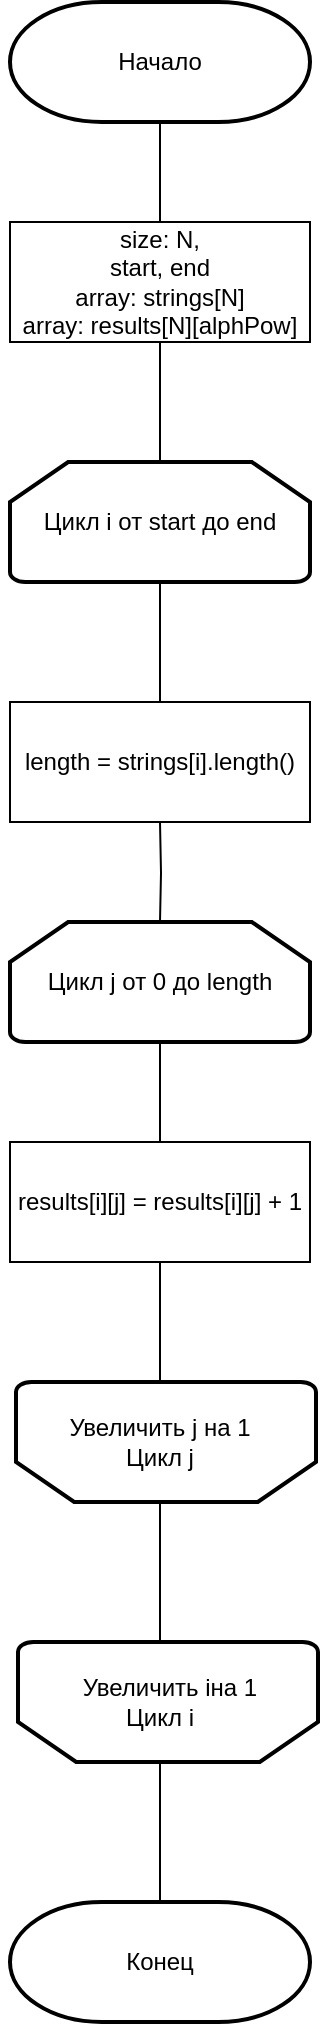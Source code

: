 <mxfile version="13.7.3" type="device"><diagram id="Gs6WpuJ_qCnsUZcdfy9i" name="Страница 1"><mxGraphModel dx="535" dy="361" grid="1" gridSize="10" guides="1" tooltips="1" connect="1" arrows="1" fold="1" page="1" pageScale="1" pageWidth="827" pageHeight="1169" math="0" shadow="0"><root><mxCell id="0"/><mxCell id="1" parent="0"/><mxCell id="wNOeWSXtbl5t1SCrF0nw-2" value="Начало" style="strokeWidth=2;html=1;shape=mxgraph.flowchart.terminator;whiteSpace=wrap;" vertex="1" parent="1"><mxGeometry x="330" y="260" width="150" height="60" as="geometry"/></mxCell><mxCell id="wNOeWSXtbl5t1SCrF0nw-3" value="Цикл i от start до end" style="strokeWidth=2;html=1;shape=mxgraph.flowchart.loop_limit;whiteSpace=wrap;labelBackgroundColor=none;" vertex="1" parent="1"><mxGeometry x="330" y="490" width="150" height="60" as="geometry"/></mxCell><mxCell id="wNOeWSXtbl5t1SCrF0nw-4" value="" style="strokeWidth=2;html=1;shape=mxgraph.flowchart.loop_limit;whiteSpace=wrap;labelBackgroundColor=none;rotation=-180;align=center;" vertex="1" parent="1"><mxGeometry x="334" y="1080" width="150" height="60" as="geometry"/></mxCell><mxCell id="wNOeWSXtbl5t1SCrF0nw-5" value="&amp;nbsp; &amp;nbsp;Увеличить iна 1&lt;br&gt;Цикл i" style="text;html=1;strokeColor=none;fillColor=none;align=center;verticalAlign=middle;whiteSpace=wrap;rounded=0;labelBackgroundColor=none;" vertex="1" parent="1"><mxGeometry x="325" y="1080" width="160" height="60" as="geometry"/></mxCell><mxCell id="wNOeWSXtbl5t1SCrF0nw-6" value="size: N,&lt;br&gt;start, end&lt;br&gt;array: strings[N]&lt;br&gt;array: results[N][alphPow]" style="rounded=0;whiteSpace=wrap;html=1;labelBackgroundColor=none;" vertex="1" parent="1"><mxGeometry x="330" y="370" width="150" height="60" as="geometry"/></mxCell><mxCell id="wNOeWSXtbl5t1SCrF0nw-7" value="" style="strokeWidth=2;html=1;shape=mxgraph.flowchart.loop_limit;whiteSpace=wrap;labelBackgroundColor=none;rotation=-180;align=center;" vertex="1" parent="1"><mxGeometry x="333" y="950" width="150" height="60" as="geometry"/></mxCell><mxCell id="wNOeWSXtbl5t1SCrF0nw-8" style="edgeStyle=orthogonalEdgeStyle;rounded=0;orthogonalLoop=1;jettySize=auto;html=1;entryX=0.5;entryY=0;entryDx=0;entryDy=0;endArrow=none;endFill=0;" edge="1" parent="1" source="wNOeWSXtbl5t1SCrF0nw-9" target="wNOeWSXtbl5t1SCrF0nw-5"><mxGeometry relative="1" as="geometry"/></mxCell><mxCell id="wNOeWSXtbl5t1SCrF0nw-9" value="Увеличить j на 1&lt;br&gt;Цикл j" style="text;html=1;strokeColor=none;fillColor=none;align=center;verticalAlign=middle;whiteSpace=wrap;rounded=0;labelBackgroundColor=none;" vertex="1" parent="1"><mxGeometry x="325" y="950" width="160" height="60" as="geometry"/></mxCell><mxCell id="wNOeWSXtbl5t1SCrF0nw-10" value="" style="endArrow=none;html=1;entryX=0.5;entryY=1;entryDx=0;entryDy=0;entryPerimeter=0;exitX=0.5;exitY=0;exitDx=0;exitDy=0;" edge="1" parent="1" source="wNOeWSXtbl5t1SCrF0nw-6" target="wNOeWSXtbl5t1SCrF0nw-2"><mxGeometry width="50" height="50" relative="1" as="geometry"><mxPoint x="400" y="570" as="sourcePoint"/><mxPoint x="450" y="520" as="targetPoint"/></mxGeometry></mxCell><mxCell id="wNOeWSXtbl5t1SCrF0nw-11" value="" style="endArrow=none;html=1;exitX=0.5;exitY=1;exitDx=0;exitDy=0;entryX=0.5;entryY=0;entryDx=0;entryDy=0;entryPerimeter=0;" edge="1" parent="1" source="wNOeWSXtbl5t1SCrF0nw-6" target="wNOeWSXtbl5t1SCrF0nw-3"><mxGeometry width="50" height="50" relative="1" as="geometry"><mxPoint x="390" y="480" as="sourcePoint"/><mxPoint x="440" y="430" as="targetPoint"/></mxGeometry></mxCell><mxCell id="wNOeWSXtbl5t1SCrF0nw-12" value="Цикл j от 0 до length" style="strokeWidth=2;html=1;shape=mxgraph.flowchart.loop_limit;whiteSpace=wrap;labelBackgroundColor=none;" vertex="1" parent="1"><mxGeometry x="330" y="720" width="150" height="60" as="geometry"/></mxCell><mxCell id="wNOeWSXtbl5t1SCrF0nw-13" value="" style="endArrow=none;html=1;entryX=0.5;entryY=1;entryDx=0;entryDy=0;entryPerimeter=0;exitX=0.5;exitY=0;exitDx=0;exitDy=0;" edge="1" parent="1" target="wNOeWSXtbl5t1SCrF0nw-3"><mxGeometry width="50" height="50" relative="1" as="geometry"><mxPoint x="405" y="610.0" as="sourcePoint"/><mxPoint x="440" y="560" as="targetPoint"/></mxGeometry></mxCell><mxCell id="wNOeWSXtbl5t1SCrF0nw-14" value="" style="endArrow=none;html=1;entryX=0.5;entryY=1;entryDx=0;entryDy=0;entryPerimeter=0;exitX=0.5;exitY=0;exitDx=0;exitDy=0;" edge="1" parent="1" target="wNOeWSXtbl5t1SCrF0nw-12"><mxGeometry width="50" height="50" relative="1" as="geometry"><mxPoint x="405" y="830.0" as="sourcePoint"/><mxPoint x="430" y="850" as="targetPoint"/></mxGeometry></mxCell><mxCell id="wNOeWSXtbl5t1SCrF0nw-15" value="" style="endArrow=none;html=1;entryX=0.5;entryY=1;entryDx=0;entryDy=0;exitX=0.5;exitY=0;exitDx=0;exitDy=0;" edge="1" parent="1" target="wNOeWSXtbl5t1SCrF0nw-5"><mxGeometry width="50" height="50" relative="1" as="geometry"><mxPoint x="405" y="1220" as="sourcePoint"/><mxPoint x="460" y="1230" as="targetPoint"/></mxGeometry></mxCell><mxCell id="wNOeWSXtbl5t1SCrF0nw-16" value="Конец" style="strokeWidth=2;html=1;shape=mxgraph.flowchart.terminator;whiteSpace=wrap;" vertex="1" parent="1"><mxGeometry x="330" y="1210" width="150" height="60" as="geometry"/></mxCell><mxCell id="wNOeWSXtbl5t1SCrF0nw-17" style="edgeStyle=orthogonalEdgeStyle;rounded=0;orthogonalLoop=1;jettySize=auto;html=1;exitX=0.5;exitY=1;exitDx=0;exitDy=0;entryX=0.5;entryY=0;entryDx=0;entryDy=0;entryPerimeter=0;endArrow=none;endFill=0;" edge="1" parent="1" target="wNOeWSXtbl5t1SCrF0nw-12"><mxGeometry relative="1" as="geometry"><mxPoint x="405" y="670.0" as="sourcePoint"/></mxGeometry></mxCell><mxCell id="wNOeWSXtbl5t1SCrF0nw-18" style="edgeStyle=orthogonalEdgeStyle;rounded=0;orthogonalLoop=1;jettySize=auto;html=1;exitX=0.5;exitY=1;exitDx=0;exitDy=0;entryX=0.5;entryY=0;entryDx=0;entryDy=0;endArrow=none;endFill=0;" edge="1" parent="1" source="wNOeWSXtbl5t1SCrF0nw-19" target="wNOeWSXtbl5t1SCrF0nw-9"><mxGeometry relative="1" as="geometry"/></mxCell><mxCell id="wNOeWSXtbl5t1SCrF0nw-19" value="results[i][j] = results[i][j] + 1" style="rounded=0;whiteSpace=wrap;html=1;labelBackgroundColor=none;" vertex="1" parent="1"><mxGeometry x="330" y="830" width="150" height="60" as="geometry"/></mxCell><mxCell id="wNOeWSXtbl5t1SCrF0nw-20" value="length = strings[i].length()" style="rounded=0;whiteSpace=wrap;html=1;labelBackgroundColor=none;" vertex="1" parent="1"><mxGeometry x="330" y="610" width="150" height="60" as="geometry"/></mxCell></root></mxGraphModel></diagram></mxfile>